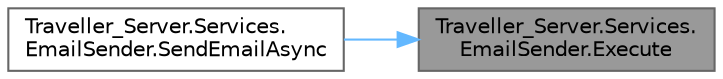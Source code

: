 digraph "Traveller_Server.Services.EmailSender.Execute"
{
 // LATEX_PDF_SIZE
  bgcolor="transparent";
  edge [fontname=Helvetica,fontsize=10,labelfontname=Helvetica,labelfontsize=10];
  node [fontname=Helvetica,fontsize=10,shape=box,height=0.2,width=0.4];
  rankdir="RL";
  Node1 [label="Traveller_Server.Services.\lEmailSender.Execute",height=0.2,width=0.4,color="gray40", fillcolor="grey60", style="filled", fontcolor="black",tooltip=" "];
  Node1 -> Node2 [dir="back",color="steelblue1",style="solid"];
  Node2 [label="Traveller_Server.Services.\lEmailSender.SendEmailAsync",height=0.2,width=0.4,color="grey40", fillcolor="white", style="filled",URL="$class_traveller___server_1_1_services_1_1_email_sender.html#a6c12f8a72739944c994c4bd0d072313c",tooltip=" "];
}
